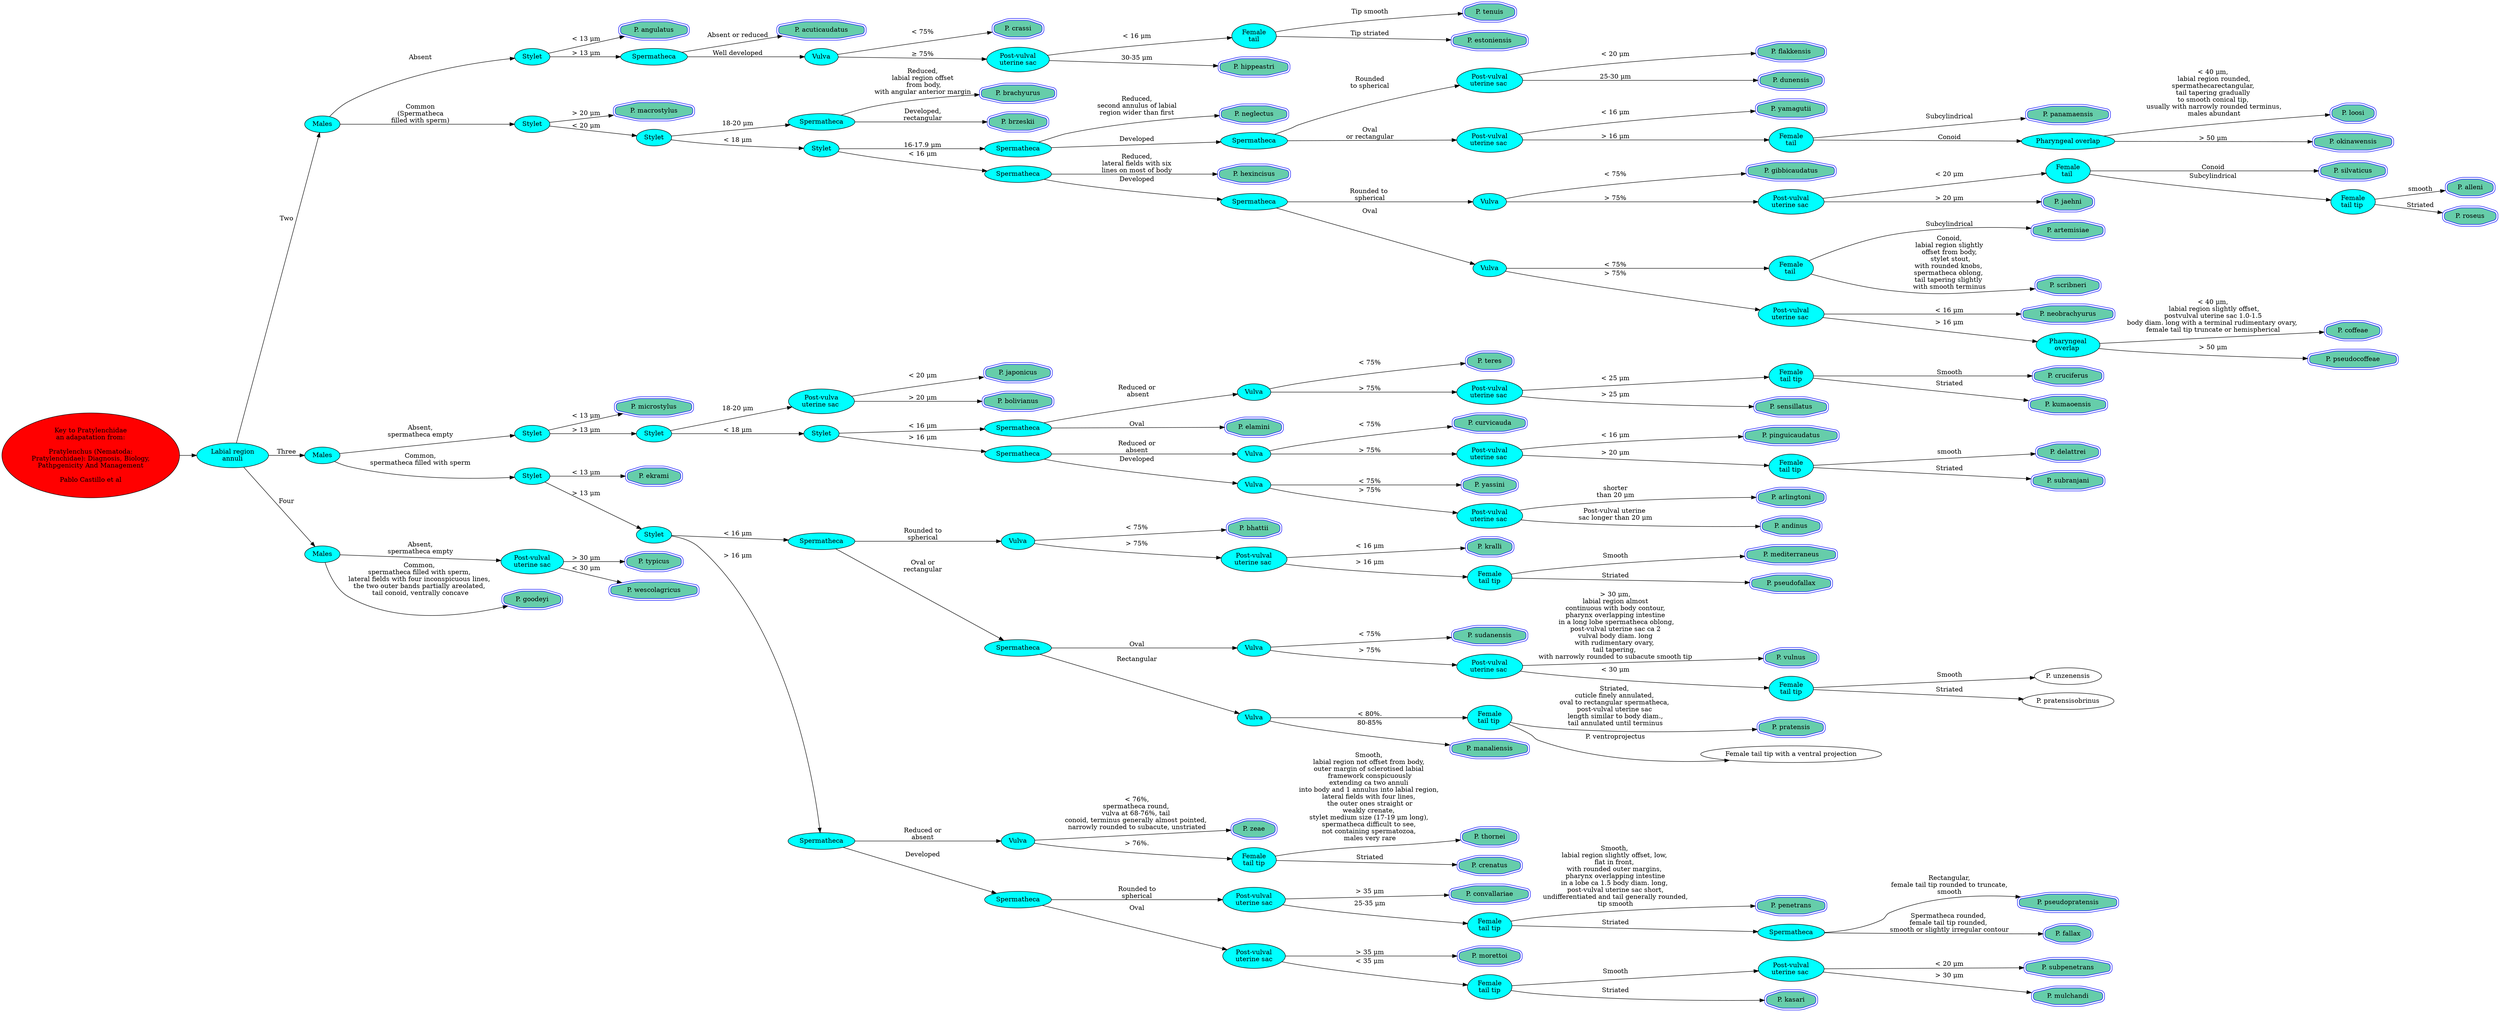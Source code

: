 // FOO
digraph "Pratylenchus Key" {
	graph [rankdir=LR]
	001 [label="Key to Pratylenchidae
an adapatation from:

Pratylenchus (Nematoda:
Pratylenchidae): Diagnosis, Biology,
Pathpgenicity And Management

Pablo Castillo et al" fillcolor=red style=filled]
	001.1 [label="Labial region
annuli" fillcolor=aqua style=filled]
	001 -> 001.1
	001.1 -> 002 [label=Two]
	001.1 -> 028 [label=Three]
	001.1 -> 065 [label=Four]
	002 [label=Males fillcolor=aqua style=filled]
	002 -> 003 [label=Absent]
	002 -> 008 [label="Common
(Spermatheca
filled with sperm)"]
	"P. angulatus" [color=blue fillcolor=aquamarine3 shape=doubleoctagon style="rounded,filled"]
	003 [label=Stylet fillcolor=aqua style=filled]
	003 -> "P. angulatus" [label="< 13 μm"]
	003 -> 004 [label="> 13 μm"]
	"P. acuticaudatus" [color=blue fillcolor=aquamarine3 shape=doubleoctagon style="rounded,filled"]
	004 [label=Spermatheca fillcolor=aqua style=filled]
	004 -> "P. acuticaudatus" [label="Absent or reduced"]
	004 -> 005 [label="Well developed"]
	"P. crassi" [color=blue fillcolor=aquamarine3 shape=doubleoctagon style="rounded,filled"]
	005 [label=Vulva fillcolor=aqua style=filled]
	005 -> "P. crassi" [label="< 75%"]
	005 -> 006 [label="&#8805; 75%"]
	006 [label="Post-vulval
uterine sac" fillcolor=aqua style=filled]
	006 -> 007 [label="< 16 μm"]
	"P. hippeastri" [color=blue fillcolor=aquamarine3 shape=doubleoctagon style="rounded,filled"]
	006 -> "P. hippeastri" [label="30-35 μm"]
	"P. tenuis" [color=blue fillcolor=aquamarine3 shape=doubleoctagon style="rounded,filled"]
	007 [label="Female
tail" fillcolor=aqua style=filled]
	007 -> "P. tenuis" [label="Tip smooth"]
	"P. estoniensis" [color=blue fillcolor=aquamarine3 shape=doubleoctagon style="rounded,filled"]
	007 -> "P. estoniensis" [label="Tip striated"]
	"P. macrostylus" [color=blue fillcolor=aquamarine3 shape=doubleoctagon style="rounded,filled"]
	008 [label=Stylet fillcolor=aqua style=filled]
	008 -> "P. macrostylus" [label="> 20 μm"]
	008 -> 009 [label="< 20 μm"]
	009 [label=Stylet fillcolor=aqua style=filled]
	009 -> 010 [label="18-20 μm"]
	009 -> 011 [label="< 18 μm"]
	"P. brachyurus" [color=blue fillcolor=aquamarine3 shape=doubleoctagon style="rounded,filled"]
	010 [label=Spermatheca fillcolor=aqua style=filled]
	010 -> "P. brachyurus" [label="Reduced,
labial region offset
 from body,
with angular anterior margin"]
	"P. brzeskii" [color=blue fillcolor=aquamarine3 shape=doubleoctagon style="rounded,filled"]
	010 -> "P. brzeskii" [label="Developed,
rectangular"]
	011 [label=Stylet fillcolor=aqua style=filled]
	011 -> 012 [label="16-17.9 μm"]
	011 -> 018 [label="< 16 μm"]
	"P. neglectus" [color=blue fillcolor=aquamarine3 shape=doubleoctagon style="rounded,filled"]
	012 [label=Spermatheca fillcolor=aqua style=filled]
	012 -> "P. neglectus" [label="Reduced,
second annulus of labial
region wider than first"]
	012 -> 013 [label=Developed]
	013 [label=Spermatheca fillcolor=aqua style=filled]
	013 -> 014 [label="Rounded
to spherical"]
	013 -> 015 [label="Oval
or rectangular"]
	"P. flakkensis" [color=blue fillcolor=aquamarine3 shape=doubleoctagon style="rounded,filled"]
	"P. dunensis" [color=blue fillcolor=aquamarine3 shape=doubleoctagon style="rounded,filled"]
	014 [label="Post-vulval
uterine sac " fillcolor=aqua style=filled]
	014 -> "P. flakkensis" [label="< 20 μm"]
	014 -> "P. dunensis" [label="25-30 μm"]
	"P. yamagutii" [color=blue fillcolor=aquamarine3 shape=doubleoctagon style="rounded,filled"]
	015 [label="Post-vulval
uterine sac " fillcolor=aqua style=filled]
	015 -> "P. yamagutii" [label="< 16 μm"]
	015 -> 016 [label="> 16 μm"]
	"P. panamaensis" [color=blue fillcolor=aquamarine3 shape=doubleoctagon style="rounded,filled"]
	016 [label="Female
tail" fillcolor=aqua style=filled]
	016 -> "P. panamaensis" [label=Subcylindrical]
	016 -> 017 [label=Conoid]
	"P. loosi" [color=blue fillcolor=aquamarine3 shape=doubleoctagon style="rounded,filled"]
	017 [label="Pharyngeal overlap" fillcolor=aqua style=filled]
	017 -> "P. loosi" [label="< 40 μm,
 labial region rounded,
spermathecarectangular,
tail tapering gradually
to smooth conical tip,
 usually with narrowly rounded terminus,
 males abundant"]
	"P. okinawensis" [color=blue fillcolor=aquamarine3 shape=doubleoctagon style="rounded,filled"]
	017 -> "P. okinawensis" [label="> 50 μm"]
	"P. hexincisus" [color=blue fillcolor=aquamarine3 shape=doubleoctagon style="rounded,filled"]
	018 [label=Spermatheca fillcolor=aqua style=filled]
	018 -> "P. hexincisus" [label="Reduced,
lateral fields with six
lines on most of body"]
	018 -> 019 [label=Developed]
	018 [label=Spermatheca fillcolor=aqua style=filled]
	019 [label=Spermatheca fillcolor=aqua style=filled]
	019 -> 020 [label="Rounded to 
spherical"]
	019 -> 024 [label=Oval]
	"P. gibbicaudatus" [color=blue fillcolor=aquamarine3 shape=doubleoctagon style="rounded,filled"]
	020 -> "P. gibbicaudatus" [label="< 75%"]
	020 [label=Vulva fillcolor=aqua style=filled]
	020 -> 021 [label="> 75%"]
	021 [label="Post-vulval
uterine sac " fillcolor=aqua style=filled]
	021 -> 022 [label="< 20 μm"]
	"P. jaehni" [color=blue fillcolor=aquamarine3 shape=doubleoctagon style="rounded,filled"]
	021 -> "P. jaehni" [label="> 20 μm"]
	"P. silvaticus" [color=blue fillcolor=aquamarine3 shape=doubleoctagon style="rounded,filled"]
	022 [label="Female
tail " fillcolor=aqua style=filled]
	022 -> "P. silvaticus" [label=Conoid]
	022 -> 023 [label=Subcylindrical]
	"P. alleni" [color=blue fillcolor=aquamarine3 shape=doubleoctagon style="rounded,filled"]
	023 [label="Female
tail tip " fillcolor=aqua style=filled]
	023 -> "P. alleni" [label=smooth]
	"P. roseus" [color=blue fillcolor=aquamarine3 shape=doubleoctagon style="rounded,filled"]
	023 -> "P. roseus" [label=Striated]
	024 [label=Vulva fillcolor=aqua style=filled]
	024 -> 025 [label="< 75%"]
	024 -> 026 [label="> 75%"]
	"P. artemisiae" [color=blue fillcolor=aquamarine3 shape=doubleoctagon style="rounded,filled"]
	025 [label="Female
tail " fillcolor=aqua style=filled]
	025 -> "P. artemisiae" [label=Subcylindrical]
	"P. scribneri" [color=blue fillcolor=aquamarine3 shape=doubleoctagon style="rounded,filled"]
	025 -> "P. scribneri" [label="Conoid,
labial region slightly
offset from body,
 stylet stout,
with rounded knobs, 
spermatheca oblong, 
tail tapering slightly 
with smooth terminus"]
	"P. neobrachyurus" [color=blue fillcolor=aquamarine3 shape=doubleoctagon style="rounded,filled"]
	026 [label="Post-vulval
uterine sac " fillcolor=aqua style=filled]
	026 -> "P. neobrachyurus" [label="< 16 μm"]
	026 -> 027 [label="> 16 μm"]
	"P. coffeae" [color=blue fillcolor=aquamarine3 shape=doubleoctagon style="rounded,filled"]
	027 [label="Pharyngeal
overlap " fillcolor=aqua style=filled]
	027 -> "P. coffeae" [label="< 40 μm,
 labial region slightly offset,
 postvulval uterine sac 1.0-1.5 
body diam. long with a terminal rudimentary ovary, 
female tail tip truncate or hemispherical"]
	"P. pseudocoffeae" [color=blue fillcolor=aquamarine3 shape=doubleoctagon style="rounded,filled"]
	027 -> "P. pseudocoffeae" [label="> 50 μm"]
	028 [label=Males fillcolor=aqua style=filled]
	028 -> 029 [label="Absent,
spermatheca empty"]
	028 -> 043 [label="Common,
spermatheca filled with sperm"]
	"P. microstylus" [color=blue fillcolor=aquamarine3 shape=doubleoctagon style="rounded,filled"]
	029 [label=Stylet fillcolor=aqua style=filled]
	029 -> "P. microstylus" [label="< 13 μm"]
	029 -> 030 [label="> 13 μm"]
	030 [label=Stylet fillcolor=aqua style=filled]
	030 -> 031 [label="18-20 μm"]
	030 -> 032 [label="< 18 μm"]
	"P. japonicus" [color=blue fillcolor=aquamarine3 shape=doubleoctagon style="rounded,filled"]
	031 [label="Post-vulva
uterine sac " fillcolor=aqua style=filled]
	031 -> "P. japonicus" [label="< 20 μm"]
	"P. bolivianus" [color=blue fillcolor=aquamarine3 shape=doubleoctagon style="rounded,filled"]
	031 -> "P. bolivianus" [label="> 20 μm"]
	032 [label=Stylet fillcolor=aqua style=filled]
	032 -> 033 [label="< 16 μm"]
	032 -> 037 [label="> 16 μm"]
	033 [label=Spermatheca fillcolor=aqua style=filled]
	033 -> 034 [label="Reduced or
 absent"]
	"P. elamini" [color=blue fillcolor=aquamarine3 shape=doubleoctagon style="rounded,filled"]
	033 -> "P. elamini" [label=Oval]
	"P. teres" [color=blue fillcolor=aquamarine3 shape=doubleoctagon style="rounded,filled"]
	034 [label=Vulva fillcolor=aqua style=filled]
	034 -> "P. teres" [label="< 75%"]
	034 -> 035 [label="> 75%"]
	035 [label="Post-vulval
uterine sac " fillcolor=aqua style=filled]
	035 -> 036 [label="< 25 μm"]
	"P. sensillatus" [color=blue fillcolor=aquamarine3 shape=doubleoctagon style="rounded,filled"]
	035 -> "P. sensillatus" [label="> 25 μm"]
	"P. cruciferus" [color=blue fillcolor=aquamarine3 shape=doubleoctagon style="rounded,filled"]
	036 [label="Female
tail tip" fillcolor=aqua style=filled]
	036 -> "P. cruciferus" [label=Smooth]
	"P. kumaoensis" [color=blue fillcolor=aquamarine3 shape=doubleoctagon style="rounded,filled"]
	036 -> "P. kumaoensis" [label=Striated]
	037 [label=Spermatheca fillcolor=aqua style=filled]
	037 -> 038 [label="Reduced or
absent"]
	037 -> 041 [label=Developed]
	"P. curvicauda" [color=blue fillcolor=aquamarine3 shape=doubleoctagon style="rounded,filled"]
	038 [label=Vulva fillcolor=aqua style=filled]
	038 -> "P. curvicauda" [label="< 75%"]
	038 -> 039 [label="> 75%"]
	"P. pinguicaudatus" [color=blue fillcolor=aquamarine3 shape=doubleoctagon style="rounded,filled"]
	039 [label="Post-vulval
uterine sac " fillcolor=aqua style=filled]
	039 -> "P. pinguicaudatus" [label="< 16 μm"]
	039 -> 040 [label="> 20 μm"]
	"P. delattrei" [color=blue fillcolor=aquamarine3 shape=doubleoctagon style="rounded,filled"]
	040 [label="Female
tail tip " fillcolor=aqua style=filled]
	040 -> "P. delattrei" [label=smooth]
	"P. subranjani" [color=blue fillcolor=aquamarine3 shape=doubleoctagon style="rounded,filled"]
	040 -> "P. subranjani" [label=Striated]
	"P. yassini" [color=blue fillcolor=aquamarine3 shape=doubleoctagon style="rounded,filled"]
	041 [label=Vulva fillcolor=aqua style=filled]
	041 -> "P. yassini" [label="< 75%"]
	041 -> 042 [label="> 75%"]
	"P. arlingtoni" [color=blue fillcolor=aquamarine3 shape=doubleoctagon style="rounded,filled"]
	042 [label="Post-vulval
uterine sac " fillcolor=aqua style=filled]
	042 -> "P. arlingtoni" [label="shorter
than 20 μm"]
	"P. andinus" [color=blue fillcolor=aquamarine3 shape=doubleoctagon style="rounded,filled"]
	042 -> "P. andinus" [label="Post-vulval uterine 
sac longer than 20 μm"]
	"P. ekrami" [color=blue fillcolor=aquamarine3 shape=doubleoctagon style="rounded,filled"]
	043 [label=Stylet fillcolor=aqua style=filled]
	043 -> "P. ekrami" [label="< 13 μm"]
	043 -> 044 [label="> 13 μm"]
	044 [label=Stylet fillcolor=aqua style=filled]
	044 -> 045 [label="< 16 μm"]
	044 -> 055 [label="> 16 μm"]
	045 [label=Spermatheca fillcolor=aqua style=filled]
	045 -> 046 [label="Rounded to
spherical"]
	045 -> 049 [label="Oval or
rectangular"]
	"P. bhattii" [color=blue fillcolor=aquamarine3 shape=doubleoctagon style="rounded,filled"]
	046 [label=Vulva fillcolor=aqua style=filled]
	046 -> "P. bhattii" [label="< 75%"]
	046 -> 047 [label="> 75%"]
	"P. kralli" [color=blue fillcolor=aquamarine3 shape=doubleoctagon style="rounded,filled"]
	047 [label="Post-vulval
uterine sac " fillcolor=aqua style=filled]
	047 -> "P. kralli" [label="< 16 μm"]
	047 -> 048 [label="> 16 μm"]
	"P. mediterraneus" [color=blue fillcolor=aquamarine3 shape=doubleoctagon style="rounded,filled"]
	048 [label="Female
tail tip" fillcolor=aqua style=filled]
	048 -> "P. mediterraneus" [label=Smooth]
	"P. pseudofallax" [color=blue fillcolor=aquamarine3 shape=doubleoctagon style="rounded,filled"]
	048 -> "P. pseudofallax" [label=Striated]
	049 [label=Spermatheca fillcolor=aqua style=filled]
	049 -> 050 [label=Oval]
	049 -> 053 [label=Rectangular]
	"P. sudanensis" [color=blue fillcolor=aquamarine3 shape=doubleoctagon style="rounded,filled"]
	050 [label=Vulva fillcolor=aqua style=filled]
	050 -> "P. sudanensis" [label="< 75%"]
	050 -> 051 [label="> 75%"]
	051 [label="Post-vulval
uterine sac " fillcolor=aqua style=filled]
	"P. vulnus" [color=blue fillcolor=aquamarine3 shape=doubleoctagon style="rounded,filled"]
	051 -> "P. vulnus" [label="> 30 μm,
labial region almost
continuous with body contour,
pharynx overlapping intestine
 in a long lobe spermatheca oblong,
post-vulval uterine sac ca 2
vulval body diam. long
with rudimentary ovary, 
tail tapering, 
with narrowly rounded to subacute smooth tip"]
	051 -> 052 [label="< 30 μm"]
	052 [label="Female
tail tip" fillcolor=aqua style=filled]
	052 -> "P. unzenensis" [label=Smooth]
	052 -> "P. pratensisobrinus" [label=Striated]
	053 [label=Vulva fillcolor=aqua style=filled]
	053 -> 054 [label="< 80%."]
	"P. manaliensis" [color=blue fillcolor=aquamarine3 shape=doubleoctagon style="rounded,filled"]
	053 -> "P. manaliensis" [label="80-85%"]
	"P. pratensis" [color=blue fillcolor=aquamarine3 shape=doubleoctagon style="rounded,filled"]
	054 [label="Female
tail tip " fillcolor=aqua style=filled]
	054 -> "P. pratensis" [label="Striated, 
cuticle finely annulated, 
oval to rectangular spermatheca, 
post-vulval uterine sac 
length similar to body diam.,
tail annulated until terminus"]
	054 -> "Female tail tip with a ventral projection" [label="P. ventroprojectus"]
	055 [label=Spermatheca fillcolor=aqua style=filled]
	055 -> 056 [label="Reduced or
absent"]
	055 -> 058 [label=Developed]
	"P. zeae" [color=blue fillcolor=aquamarine3 shape=doubleoctagon style="rounded,filled"]
	056 [label=Vulva fillcolor=aqua style=filled]
	056 -> "P. zeae" [label="< 76%,
spermatheca round, 
vulva at 68-76%, tail 
conoid, terminus generally almost pointed, 
narrowly rounded to subacute, unstriated"]
	056 -> 057 [label="> 76%."]
	"P. thornei" [color=blue fillcolor=aquamarine3 shape=doubleoctagon style="rounded,filled"]
	057 [label="Female
tail tip" fillcolor=aqua style=filled]
	057 -> "P. thornei" [label="Smooth, 
labial region not offset from body, 
outer margin of sclerotised labial 
framework conspicuously
extending ca two annuli 
into body and 1 annulus into labial region, 
lateral fields with four lines, 
the outer ones straight or
weakly crenate, 
stylet medium size (17-19 μm long), 
spermatheca difficult to see, 
not containing spermatozoa, 
males very rare"]
	"P. crenatus" [color=blue fillcolor=aquamarine3 shape=doubleoctagon style="rounded,filled"]
	057 -> "P. crenatus" [label=Striated]
	058 [label=Spermatheca fillcolor=aqua style=filled]
	058 -> 059 [label="Rounded to
spherical"]
	058 -> 062 [label=Oval]
	059 [label="Post-vulval
uterine sac" fillcolor=aqua style=filled]
	"P. convallariae" [color=blue fillcolor=aquamarine3 shape=doubleoctagon style="rounded,filled"]
	059 -> "P. convallariae" [label="> 35 μm"]
	059 -> 060 [label="25-35 μm"]
	"P. penetrans" [color=blue fillcolor=aquamarine3 shape=doubleoctagon style="rounded,filled"]
	060 [label="Female
tail tip" fillcolor=aqua style=filled]
	060 -> "P. penetrans" [label="Smooth, 
labial region slightly offset, low, 
flat in front, 
with rounded outer margins, 
pharynx overlapping intestine
in a lobe ca 1.5 body diam. long, 
post-vulval uterine sac short,
 undifferentiated and tail generally rounded, 
tip smooth"]
	060 -> 061 [label=Striated]
	"P. pseudopratensis" [color=blue fillcolor=aquamarine3 shape=doubleoctagon style="rounded,filled"]
	061 [label=Spermatheca fillcolor=aqua style=filled]
	061 -> "P. pseudopratensis" [label="Rectangular,
female tail tip rounded to truncate,
smooth"]
	"P. fallax" [color=blue fillcolor=aquamarine3 shape=doubleoctagon style="rounded,filled"]
	061 -> "P. fallax" [label="Spermatheca rounded, 
female tail tip rounded, 
smooth or slightly irregular contour"]
	"P. morettoi" [color=blue fillcolor=aquamarine3 shape=doubleoctagon style="rounded,filled"]
	062 [label="Post-vulval
uterine sac" fillcolor=aqua style=filled]
	062 -> "P. morettoi" [label="> 35 μm"]
	062 -> 063 [label="< 35 μm"]
	063 [label="Female
tail tip" fillcolor=aqua style=filled]
	063 -> 064 [label=Smooth]
	"P. kasari" [color=blue fillcolor=aquamarine3 shape=doubleoctagon style="rounded,filled"]
	063 -> "P. kasari" [label=Striated]
	"P. subpenetrans" [color=blue fillcolor=aquamarine3 shape=doubleoctagon style="rounded,filled"]
	064 [label="Post-vulval
uterine sac " fillcolor=aqua style=filled]
	064 -> "P. subpenetrans" [label="< 20 μm"]
	"P. mulchandi" [color=blue fillcolor=aquamarine3 shape=doubleoctagon style="rounded,filled"]
	064 -> "P. mulchandi" [label="> 30 μm"]
	065 [label=Males fillcolor=aqua style=filled]
	065 -> 066 [label="Absent,
spermatheca empty"]
	"P. goodeyi" [color=blue fillcolor=aquamarine3 shape=doubleoctagon style="rounded,filled"]
	065 -> "P. goodeyi" [label="Common, 
spermatheca filled with sperm, 
lateral fields with four inconspicuous lines, 
the two outer bands partially areolated, 
tail conoid, ventrally concave"]
	"P. typicus" [color=blue fillcolor=aquamarine3 shape=doubleoctagon style="rounded,filled"]
	066 [label="Post-vulval
uterine sac" fillcolor=aqua style=filled]
	066 -> "P. typicus" [label="> 30 μm"]
	"P. wescolagricus" [color=blue fillcolor=aquamarine3 shape=doubleoctagon style="rounded,filled"]
	066 -> "P. wescolagricus" [label="< 30 μm"]
}
